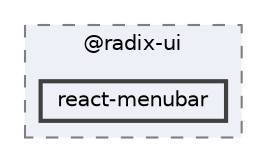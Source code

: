 digraph "C:/Users/arisc/OneDrive/Documents/GitHub/FINAL/EcoEats-Project/node_modules/@radix-ui/react-menubar"
{
 // LATEX_PDF_SIZE
  bgcolor="transparent";
  edge [fontname=Helvetica,fontsize=10,labelfontname=Helvetica,labelfontsize=10];
  node [fontname=Helvetica,fontsize=10,shape=box,height=0.2,width=0.4];
  compound=true
  subgraph clusterdir_ab62ad447ec992f2fe79c76b760e4d1f {
    graph [ bgcolor="#edf0f7", pencolor="grey50", label="@radix-ui", fontname=Helvetica,fontsize=10 style="filled,dashed", URL="dir_ab62ad447ec992f2fe79c76b760e4d1f.html",tooltip=""]
  dir_41fcec6991e0fe9e4ab69252625c51f8 [label="react-menubar", fillcolor="#edf0f7", color="grey25", style="filled,bold", URL="dir_41fcec6991e0fe9e4ab69252625c51f8.html",tooltip=""];
  }
}
